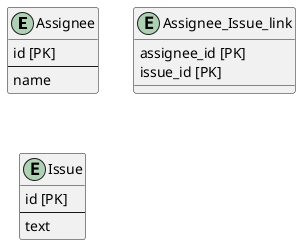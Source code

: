 ・課題1
  ・NULL = 0
    -> Null
  ・NULL = NULL
    -> Null
  ・NULL <> NULL
    -> Null
  ・NULL AND TRUE
    -> Null
  ・NULL AND FALSE
    -> FALSE
  ・NULL OR TRUE
    -> TRUE

・課題2
@startuml

entity Assignee {
    id [PK]
    --
    name
}

entity Assignee_Issue_link {
    assignee_id [PK]
    issue_id [PK]
}

entity Issue {
    id [PK]
    --
    text
}

@enduml

・Nullはあってもよい
  ただしNullにならないものにはNot Null制約は必要

・課題3 クイズ
IS NULL はインデックが使われるでしょうか?

・参考
SQLアンチパターン 13章 フィア・オブ・ジ・アンノウン(恐怖のunknown)
https://www.firebirdsql.org/pdfmanual/html/nullguide-oper.html
https://techblog.istyle.co.jp/archives/1514
